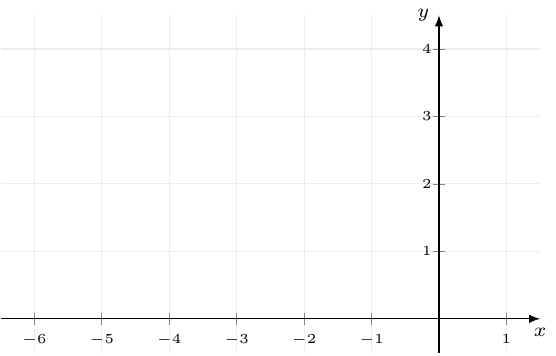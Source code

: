 \documentclass[crop]{standalone}
\usepackage[dvipsnames]{xcolor}
\usepackage{tikz}
\usepackage{pgfplots}
\pgfplotsset{compat=1.18}
\begin{document}
  \begin{tikzpicture}
    \begin{axis}[%
      axis x line=center,axis y line=center,
      unit vector ratio={1 1},
      xlabel={$x$},ylabel={$y$},
      xlabel style={below,font=\scriptsize},
      ylabel style={left,font=\scriptsize},
      xmin=-6.5,xmax=1.5,
      xtick={-6,-5,-4,-3,-2,-1,0,1},
      xticklabel style={font=\tiny},
      ymin=-0.5,ymax=4.5,
      ytick={0,1,2,3,4},
      yticklabel style={font=\tiny,xshift=0.3em},
      restrict y to domain=-1:15,
      axis line style={-latex},
      grid=major,
      major grid style={gray!15},
      declare function={
        f(\x) = 1/(\x+3)^2;
      }
    ]%
      % \addplot[mark=none,color=orange,thick,samples=1000,domain=-10:10] {f(x)};
      % \addplot[mark=*,mark size=1.5pt,color=orange] coordinates {(-3,1)};
    \end{axis}
  \end{tikzpicture}%
\end{document}